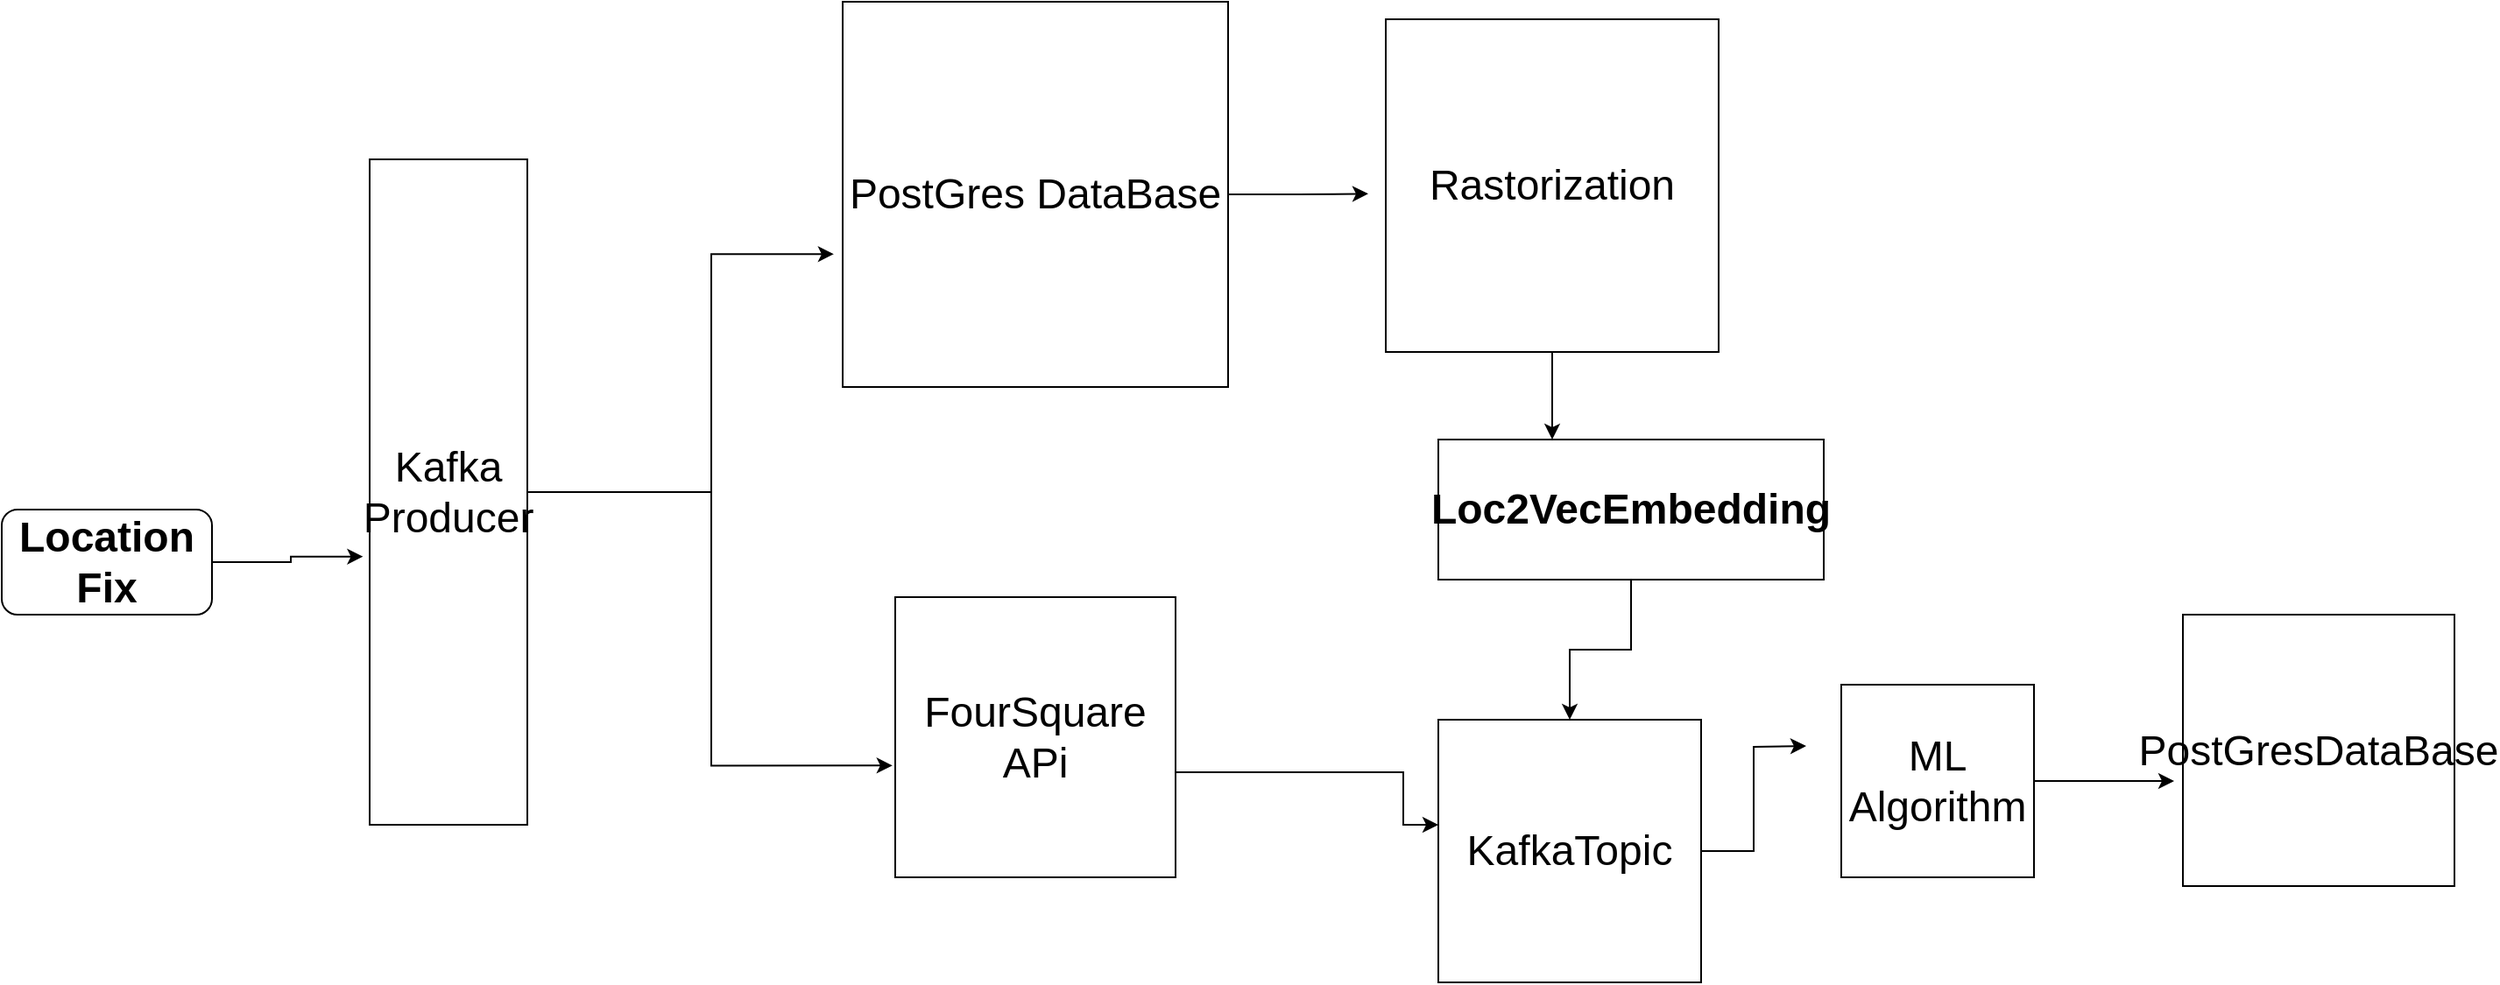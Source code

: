 <mxfile version="13.3.1" type="device"><diagram id="NuEJB25T9lZMEW80N4RG" name="Page-1"><mxGraphModel dx="946" dy="537" grid="1" gridSize="10" guides="1" tooltips="1" connect="1" arrows="1" fold="1" page="1" pageScale="1" pageWidth="850" pageHeight="1100" math="0" shadow="0"><root><mxCell id="0"/><mxCell id="1" parent="0"/><mxCell id="RrTXONU7dKn6JKMg0Tv6-4" style="edgeStyle=orthogonalEdgeStyle;rounded=0;orthogonalLoop=1;jettySize=auto;html=1;entryX=-0.042;entryY=0.597;entryDx=0;entryDy=0;entryPerimeter=0;" parent="1" source="RrTXONU7dKn6JKMg0Tv6-2" target="RrTXONU7dKn6JKMg0Tv6-3" edge="1"><mxGeometry relative="1" as="geometry"/></mxCell><mxCell id="RrTXONU7dKn6JKMg0Tv6-2" value="&lt;b&gt;&lt;font style=&quot;font-size: 24px&quot;&gt;Location Fix&lt;/font&gt;&lt;/b&gt;" style="rounded=1;whiteSpace=wrap;html=1;" parent="1" vertex="1"><mxGeometry x="30" y="300" width="120" height="60" as="geometry"/></mxCell><mxCell id="RrTXONU7dKn6JKMg0Tv6-10" style="edgeStyle=orthogonalEdgeStyle;rounded=0;orthogonalLoop=1;jettySize=auto;html=1;exitX=1;exitY=0.5;exitDx=0;exitDy=0;" parent="1" source="RrTXONU7dKn6JKMg0Tv6-1" edge="1"><mxGeometry relative="1" as="geometry"><mxPoint x="810" y="119.667" as="targetPoint"/></mxGeometry></mxCell><mxCell id="RrTXONU7dKn6JKMg0Tv6-1" value="&lt;font style=&quot;font-size: 24px&quot;&gt;PostGres DataBase&lt;/font&gt;" style="whiteSpace=wrap;html=1;aspect=fixed;" parent="1" vertex="1"><mxGeometry x="510" y="10" width="220" height="220" as="geometry"/></mxCell><mxCell id="RrTXONU7dKn6JKMg0Tv6-7" style="edgeStyle=orthogonalEdgeStyle;rounded=0;orthogonalLoop=1;jettySize=auto;html=1;entryX=-0.01;entryY=0.601;entryDx=0;entryDy=0;entryPerimeter=0;" parent="1" source="RrTXONU7dKn6JKMg0Tv6-3" target="RrTXONU7dKn6JKMg0Tv6-6" edge="1"><mxGeometry relative="1" as="geometry"/></mxCell><mxCell id="RrTXONU7dKn6JKMg0Tv6-3" value="&lt;font style=&quot;font-size: 24px&quot;&gt;Kafka Producer&lt;/font&gt;" style="rounded=0;whiteSpace=wrap;html=1;" parent="1" vertex="1"><mxGeometry x="240" y="100" width="90" height="380" as="geometry"/></mxCell><mxCell id="RrTXONU7dKn6JKMg0Tv6-5" style="edgeStyle=orthogonalEdgeStyle;rounded=0;orthogonalLoop=1;jettySize=auto;html=1;entryX=-0.023;entryY=0.655;entryDx=0;entryDy=0;entryPerimeter=0;" parent="1" source="RrTXONU7dKn6JKMg0Tv6-3" target="RrTXONU7dKn6JKMg0Tv6-1" edge="1"><mxGeometry relative="1" as="geometry"><Array as="points"><mxPoint x="435" y="290"/><mxPoint x="435" y="154"/></Array></mxGeometry></mxCell><mxCell id="RrTXONU7dKn6JKMg0Tv6-13" style="edgeStyle=orthogonalEdgeStyle;rounded=0;orthogonalLoop=1;jettySize=auto;html=1;" parent="1" source="RrTXONU7dKn6JKMg0Tv6-6" edge="1"><mxGeometry relative="1" as="geometry"><mxPoint x="850" y="480" as="targetPoint"/><Array as="points"><mxPoint x="830" y="450"/></Array></mxGeometry></mxCell><mxCell id="RrTXONU7dKn6JKMg0Tv6-6" value="&lt;font style=&quot;font-size: 24px&quot;&gt;FourSquare APi&lt;/font&gt;" style="whiteSpace=wrap;html=1;aspect=fixed;" parent="1" vertex="1"><mxGeometry x="540" y="350" width="160" height="160" as="geometry"/></mxCell><mxCell id="RrTXONU7dKn6JKMg0Tv6-11" style="edgeStyle=orthogonalEdgeStyle;rounded=0;orthogonalLoop=1;jettySize=auto;html=1;exitX=0.5;exitY=1;exitDx=0;exitDy=0;" parent="1" source="RrTXONU7dKn6JKMg0Tv6-9" edge="1"><mxGeometry relative="1" as="geometry"><mxPoint x="915" y="260" as="targetPoint"/></mxGeometry></mxCell><mxCell id="RrTXONU7dKn6JKMg0Tv6-9" value="&lt;font style=&quot;font-size: 24px&quot;&gt;Rastorization&lt;/font&gt;" style="whiteSpace=wrap;html=1;aspect=fixed;" parent="1" vertex="1"><mxGeometry x="820" y="20" width="190" height="190" as="geometry"/></mxCell><mxCell id="RrTXONU7dKn6JKMg0Tv6-15" style="edgeStyle=orthogonalEdgeStyle;rounded=0;orthogonalLoop=1;jettySize=auto;html=1;exitX=0.5;exitY=1;exitDx=0;exitDy=0;entryX=0.5;entryY=0;entryDx=0;entryDy=0;" parent="1" source="RrTXONU7dKn6JKMg0Tv6-12" target="RrTXONU7dKn6JKMg0Tv6-14" edge="1"><mxGeometry relative="1" as="geometry"><mxPoint x="910" y="360" as="targetPoint"/></mxGeometry></mxCell><mxCell id="RrTXONU7dKn6JKMg0Tv6-12" value="&lt;b&gt;&lt;font style=&quot;font-size: 24px&quot;&gt;Loc2VecEmbedding&lt;/font&gt;&lt;/b&gt;" style="rounded=0;whiteSpace=wrap;html=1;" parent="1" vertex="1"><mxGeometry x="850" y="260" width="220" height="80" as="geometry"/></mxCell><mxCell id="RrTXONU7dKn6JKMg0Tv6-16" style="edgeStyle=orthogonalEdgeStyle;rounded=0;orthogonalLoop=1;jettySize=auto;html=1;" parent="1" source="RrTXONU7dKn6JKMg0Tv6-14" edge="1"><mxGeometry relative="1" as="geometry"><mxPoint x="1060" y="435" as="targetPoint"/></mxGeometry></mxCell><mxCell id="RrTXONU7dKn6JKMg0Tv6-14" value="&lt;font style=&quot;font-size: 24px&quot;&gt;KafkaTopic&lt;/font&gt;" style="whiteSpace=wrap;html=1;aspect=fixed;" parent="1" vertex="1"><mxGeometry x="850" y="420" width="150" height="150" as="geometry"/></mxCell><mxCell id="RrTXONU7dKn6JKMg0Tv6-18" style="edgeStyle=orthogonalEdgeStyle;rounded=0;orthogonalLoop=1;jettySize=auto;html=1;" parent="1" source="RrTXONU7dKn6JKMg0Tv6-17" edge="1"><mxGeometry relative="1" as="geometry"><mxPoint x="1270" y="455" as="targetPoint"/></mxGeometry></mxCell><mxCell id="RrTXONU7dKn6JKMg0Tv6-17" value="&lt;font style=&quot;font-size: 24px&quot;&gt;ML Algorithm&lt;/font&gt;" style="whiteSpace=wrap;html=1;aspect=fixed;" parent="1" vertex="1"><mxGeometry x="1080" y="400" width="110" height="110" as="geometry"/></mxCell><mxCell id="RrTXONU7dKn6JKMg0Tv6-19" value="&lt;font style=&quot;font-size: 24px&quot;&gt;PostGresDataBase&lt;/font&gt;" style="whiteSpace=wrap;html=1;aspect=fixed;" parent="1" vertex="1"><mxGeometry x="1275" y="360" width="155" height="155" as="geometry"/></mxCell></root></mxGraphModel></diagram></mxfile>